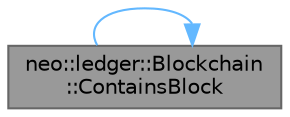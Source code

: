 digraph "neo::ledger::Blockchain::ContainsBlock"
{
 // LATEX_PDF_SIZE
  bgcolor="transparent";
  edge [fontname=Helvetica,fontsize=10,labelfontname=Helvetica,labelfontsize=10];
  node [fontname=Helvetica,fontsize=10,shape=box,height=0.2,width=0.4];
  rankdir="LR";
  Node1 [id="Node000001",label="neo::ledger::Blockchain\l::ContainsBlock",height=0.2,width=0.4,color="gray40", fillcolor="grey60", style="filled", fontcolor="black",tooltip="Checks if a block exists in the blockchain."];
  Node1 -> Node1 [id="edge1_Node000001_Node000001",color="steelblue1",style="solid",tooltip=" "];
}
